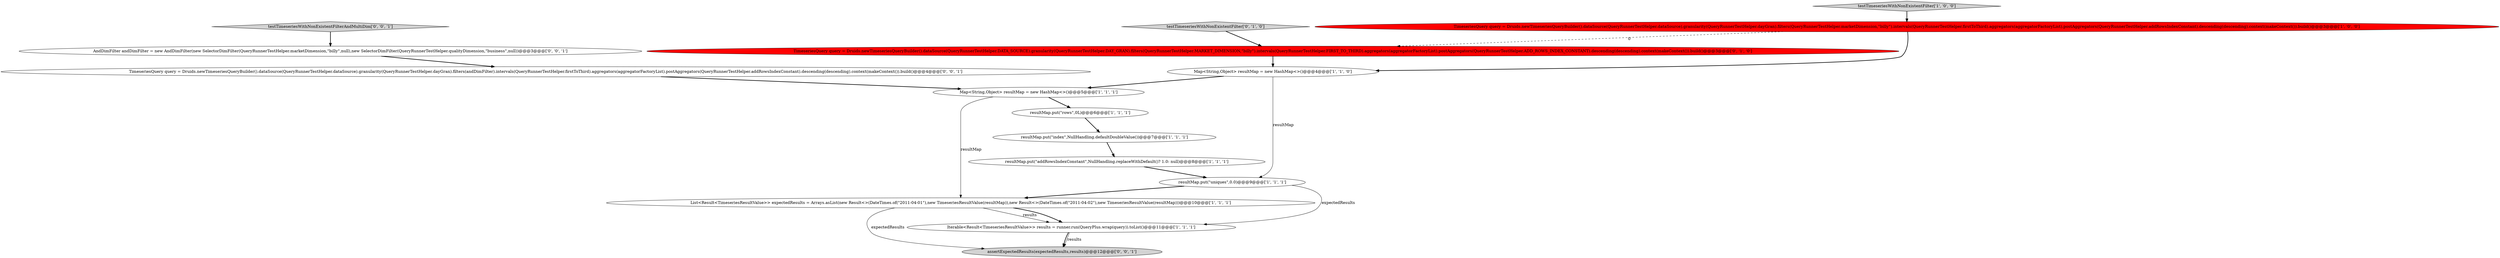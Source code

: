 digraph {
1 [style = filled, label = "resultMap.put(\"addRowsIndexConstant\",NullHandling.replaceWithDefault()? 1.0: null)@@@8@@@['1', '1', '1']", fillcolor = white, shape = ellipse image = "AAA0AAABBB1BBB"];
13 [style = filled, label = "AndDimFilter andDimFilter = new AndDimFilter(new SelectorDimFilter(QueryRunnerTestHelper.marketDimension,\"billy\",null),new SelectorDimFilter(QueryRunnerTestHelper.qualityDimension,\"business\",null))@@@3@@@['0', '0', '1']", fillcolor = white, shape = ellipse image = "AAA0AAABBB3BBB"];
10 [style = filled, label = "testTimeseriesWithNonExistentFilter['0', '1', '0']", fillcolor = lightgray, shape = diamond image = "AAA0AAABBB2BBB"];
8 [style = filled, label = "Map<String,Object> resultMap = new HashMap<>()@@@5@@@['1', '1', '1']", fillcolor = white, shape = ellipse image = "AAA0AAABBB1BBB"];
15 [style = filled, label = "assertExpectedResults(expectedResults,results)@@@12@@@['0', '0', '1']", fillcolor = lightgray, shape = ellipse image = "AAA0AAABBB3BBB"];
5 [style = filled, label = "resultMap.put(\"index\",NullHandling.defaultDoubleValue())@@@7@@@['1', '1', '1']", fillcolor = white, shape = ellipse image = "AAA0AAABBB1BBB"];
7 [style = filled, label = "resultMap.put(\"uniques\",0.0)@@@9@@@['1', '1', '1']", fillcolor = white, shape = ellipse image = "AAA0AAABBB1BBB"];
12 [style = filled, label = "TimeseriesQuery query = Druids.newTimeseriesQueryBuilder().dataSource(QueryRunnerTestHelper.dataSource).granularity(QueryRunnerTestHelper.dayGran).filters(andDimFilter).intervals(QueryRunnerTestHelper.firstToThird).aggregators(aggregatorFactoryList).postAggregators(QueryRunnerTestHelper.addRowsIndexConstant).descending(descending).context(makeContext()).build()@@@4@@@['0', '0', '1']", fillcolor = white, shape = ellipse image = "AAA0AAABBB3BBB"];
3 [style = filled, label = "resultMap.put(\"rows\",0L)@@@6@@@['1', '1', '1']", fillcolor = white, shape = ellipse image = "AAA0AAABBB1BBB"];
11 [style = filled, label = "TimeseriesQuery query = Druids.newTimeseriesQueryBuilder().dataSource(QueryRunnerTestHelper.DATA_SOURCE).granularity(QueryRunnerTestHelper.DAY_GRAN).filters(QueryRunnerTestHelper.MARKET_DIMENSION,\"billy\").intervals(QueryRunnerTestHelper.FIRST_TO_THIRD).aggregators(aggregatorFactoryList).postAggregators(QueryRunnerTestHelper.ADD_ROWS_INDEX_CONSTANT).descending(descending).context(makeContext()).build()@@@3@@@['0', '1', '0']", fillcolor = red, shape = ellipse image = "AAA1AAABBB2BBB"];
2 [style = filled, label = "Iterable<Result<TimeseriesResultValue>> results = runner.run(QueryPlus.wrap(query)).toList()@@@11@@@['1', '1', '1']", fillcolor = white, shape = ellipse image = "AAA0AAABBB1BBB"];
0 [style = filled, label = "TimeseriesQuery query = Druids.newTimeseriesQueryBuilder().dataSource(QueryRunnerTestHelper.dataSource).granularity(QueryRunnerTestHelper.dayGran).filters(QueryRunnerTestHelper.marketDimension,\"billy\").intervals(QueryRunnerTestHelper.firstToThird).aggregators(aggregatorFactoryList).postAggregators(QueryRunnerTestHelper.addRowsIndexConstant).descending(descending).context(makeContext()).build()@@@3@@@['1', '0', '0']", fillcolor = red, shape = ellipse image = "AAA1AAABBB1BBB"];
14 [style = filled, label = "testTimeseriesWithNonExistentFilterAndMultiDim['0', '0', '1']", fillcolor = lightgray, shape = diamond image = "AAA0AAABBB3BBB"];
9 [style = filled, label = "testTimeseriesWithNonExistentFilter['1', '0', '0']", fillcolor = lightgray, shape = diamond image = "AAA0AAABBB1BBB"];
4 [style = filled, label = "List<Result<TimeseriesResultValue>> expectedResults = Arrays.asList(new Result<>(DateTimes.of(\"2011-04-01\"),new TimeseriesResultValue(resultMap)),new Result<>(DateTimes.of(\"2011-04-02\"),new TimeseriesResultValue(resultMap)))@@@10@@@['1', '1', '1']", fillcolor = white, shape = ellipse image = "AAA0AAABBB1BBB"];
6 [style = filled, label = "Map<String,Object> resultMap = new HashMap<>()@@@4@@@['1', '1', '0']", fillcolor = white, shape = ellipse image = "AAA0AAABBB1BBB"];
7->2 [style = solid, label="expectedResults"];
9->0 [style = bold, label=""];
0->6 [style = bold, label=""];
11->6 [style = bold, label=""];
8->3 [style = bold, label=""];
4->2 [style = solid, label="results"];
0->11 [style = dashed, label="0"];
4->2 [style = bold, label=""];
7->4 [style = bold, label=""];
4->15 [style = solid, label="expectedResults"];
1->7 [style = bold, label=""];
8->4 [style = solid, label="resultMap"];
5->1 [style = bold, label=""];
3->5 [style = bold, label=""];
13->12 [style = bold, label=""];
2->15 [style = solid, label="results"];
12->8 [style = bold, label=""];
2->15 [style = bold, label=""];
6->8 [style = bold, label=""];
6->7 [style = solid, label="resultMap"];
14->13 [style = bold, label=""];
10->11 [style = bold, label=""];
}

